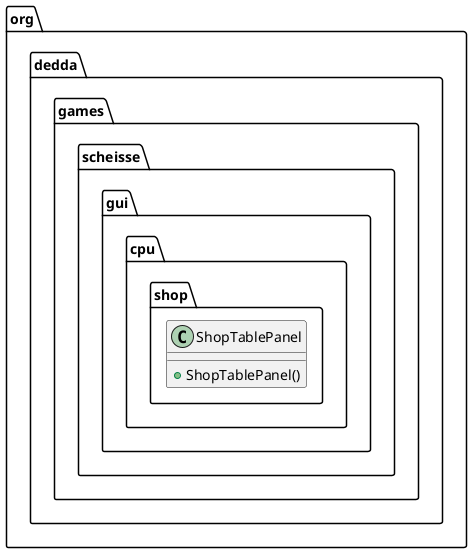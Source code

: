 @startuml
class org.dedda.games.scheisse.gui.cpu.shop.ShopTablePanel{
    + ShopTablePanel()
}
@enduml